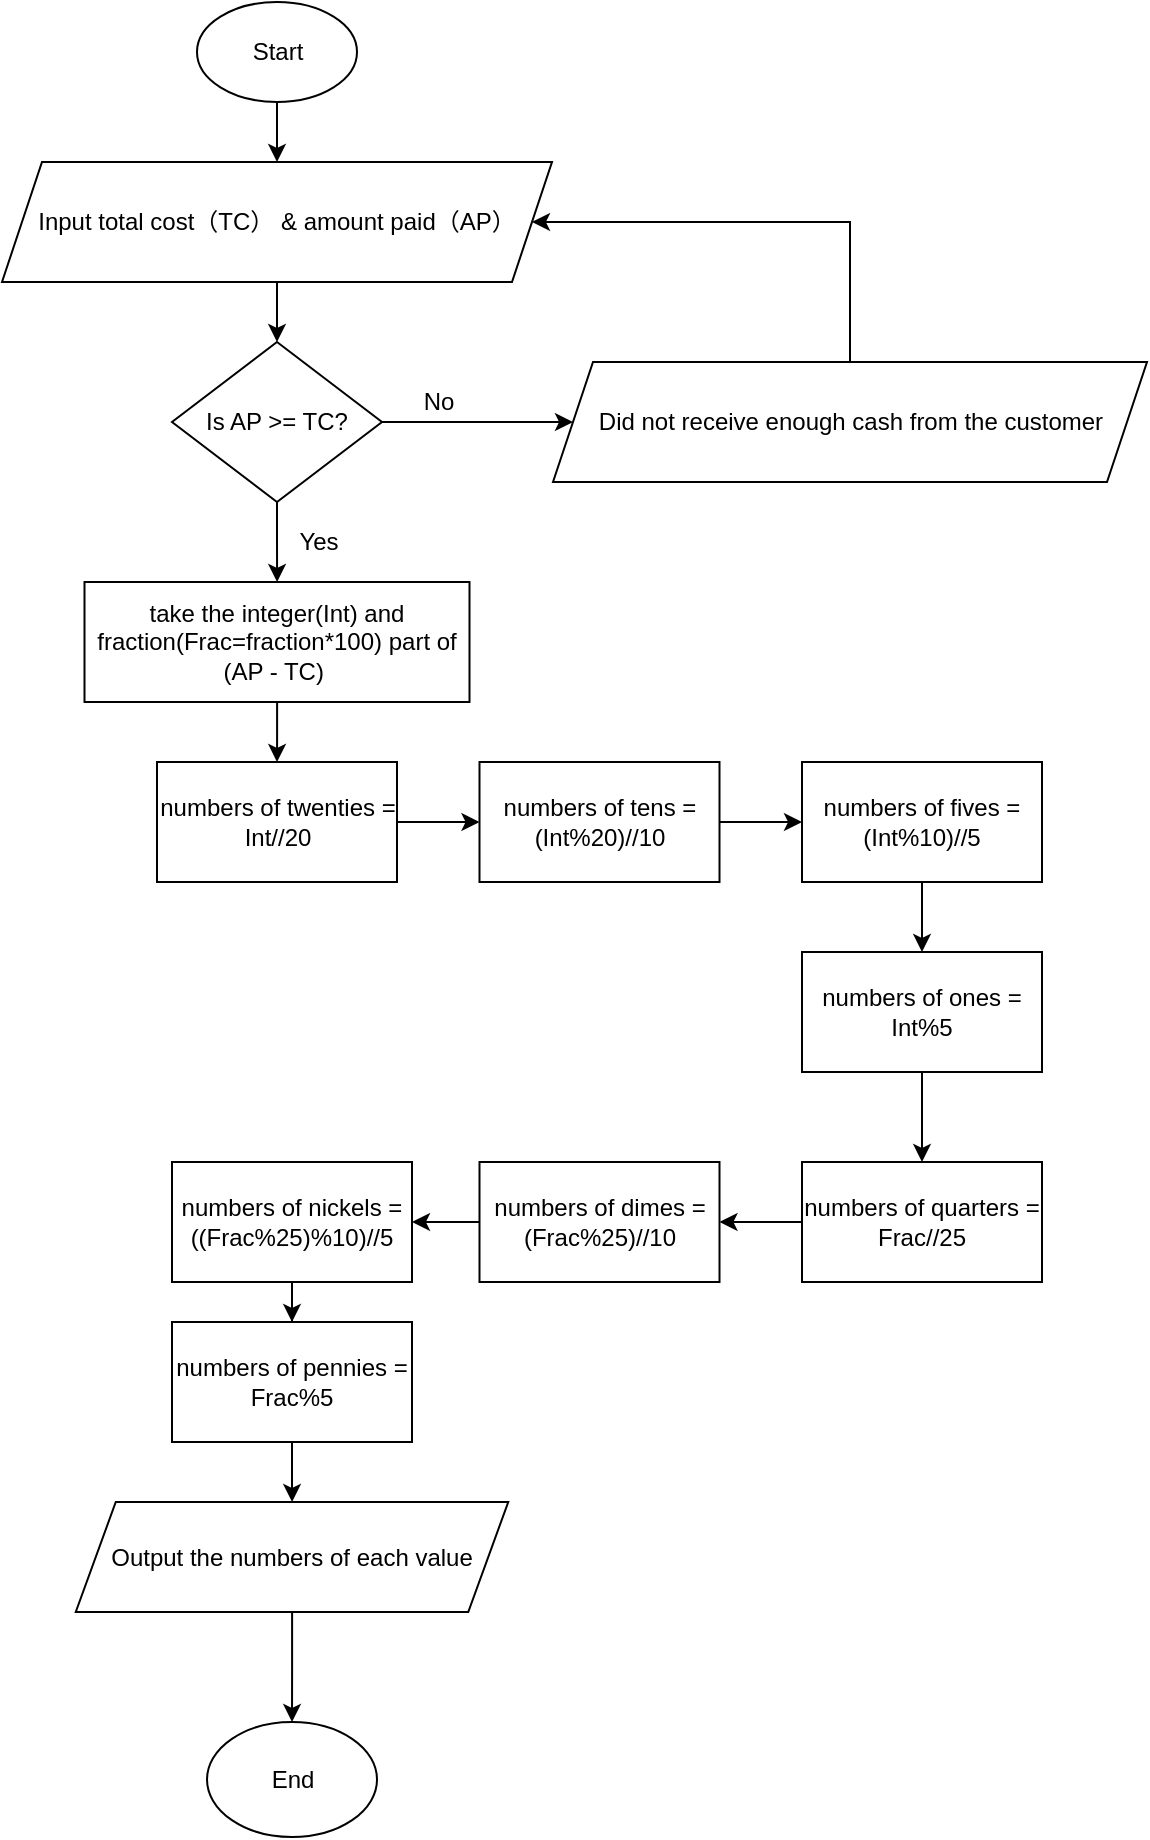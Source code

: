<mxfile version="13.7.3" type="device"><diagram id="R_PF0jK7pL-7J2mhneqM" name="Page-1"><mxGraphModel dx="942" dy="643" grid="1" gridSize="10" guides="1" tooltips="1" connect="1" arrows="1" fold="1" page="1" pageScale="1" pageWidth="827" pageHeight="1169" math="0" shadow="0"><root><mxCell id="0"/><mxCell id="1" parent="0"/><mxCell id="Uu5OQJhXKkI42oi6GlBe-1" value="" style="edgeStyle=orthogonalEdgeStyle;rounded=0;orthogonalLoop=1;jettySize=auto;html=1;" parent="1" source="U5yJGDTTiK8z-3-ghkRf-1" target="U5yJGDTTiK8z-3-ghkRf-2" edge="1"><mxGeometry relative="1" as="geometry"><Array as="points"><mxPoint x="323" y="70"/><mxPoint x="323" y="70"/></Array></mxGeometry></mxCell><mxCell id="U5yJGDTTiK8z-3-ghkRf-1" value="Start" style="ellipse;whiteSpace=wrap;html=1;" parent="1" vertex="1"><mxGeometry x="287.5" y="50" width="80" height="50" as="geometry"/></mxCell><mxCell id="U5yJGDTTiK8z-3-ghkRf-5" value="" style="edgeStyle=orthogonalEdgeStyle;rounded=0;orthogonalLoop=1;jettySize=auto;html=1;" parent="1" source="U5yJGDTTiK8z-3-ghkRf-2" target="U5yJGDTTiK8z-3-ghkRf-4" edge="1"><mxGeometry relative="1" as="geometry"/></mxCell><mxCell id="U5yJGDTTiK8z-3-ghkRf-2" value="Input total cost（TC） &amp;amp; amount paid（AP）" style="shape=parallelogram;perimeter=parallelogramPerimeter;whiteSpace=wrap;html=1;fixedSize=1;" parent="1" vertex="1"><mxGeometry x="190" y="130" width="275" height="60" as="geometry"/></mxCell><mxCell id="U5yJGDTTiK8z-3-ghkRf-7" value="" style="edgeStyle=orthogonalEdgeStyle;rounded=0;orthogonalLoop=1;jettySize=auto;html=1;entryX=0;entryY=0.5;entryDx=0;entryDy=0;" parent="1" source="U5yJGDTTiK8z-3-ghkRf-4" target="U5yJGDTTiK8z-3-ghkRf-8" edge="1"><mxGeometry relative="1" as="geometry"><mxPoint x="452.5" y="260" as="targetPoint"/></mxGeometry></mxCell><mxCell id="U5yJGDTTiK8z-3-ghkRf-11" value="" style="edgeStyle=orthogonalEdgeStyle;rounded=0;orthogonalLoop=1;jettySize=auto;html=1;" parent="1" source="U5yJGDTTiK8z-3-ghkRf-4" target="U5yJGDTTiK8z-3-ghkRf-10" edge="1"><mxGeometry relative="1" as="geometry"/></mxCell><mxCell id="U5yJGDTTiK8z-3-ghkRf-4" value="Is AP &amp;gt;= TC?" style="rhombus;whiteSpace=wrap;html=1;" parent="1" vertex="1"><mxGeometry x="275" y="220" width="105" height="80" as="geometry"/></mxCell><mxCell id="U5yJGDTTiK8z-3-ghkRf-9" style="edgeStyle=orthogonalEdgeStyle;rounded=0;orthogonalLoop=1;jettySize=auto;html=1;entryX=1;entryY=0.5;entryDx=0;entryDy=0;exitX=0.5;exitY=0;exitDx=0;exitDy=0;" parent="1" source="U5yJGDTTiK8z-3-ghkRf-8" target="U5yJGDTTiK8z-3-ghkRf-2" edge="1"><mxGeometry relative="1" as="geometry"><Array as="points"><mxPoint x="614.5" y="160"/></Array></mxGeometry></mxCell><mxCell id="U5yJGDTTiK8z-3-ghkRf-8" value="Did not receive enough cash from the customer" style="shape=parallelogram;perimeter=parallelogramPerimeter;whiteSpace=wrap;html=1;fixedSize=1;" parent="1" vertex="1"><mxGeometry x="465.5" y="230" width="297" height="60" as="geometry"/></mxCell><mxCell id="U5yJGDTTiK8z-3-ghkRf-18" value="" style="edgeStyle=orthogonalEdgeStyle;rounded=0;orthogonalLoop=1;jettySize=auto;html=1;" parent="1" source="U5yJGDTTiK8z-3-ghkRf-10" edge="1"><mxGeometry relative="1" as="geometry"><mxPoint x="327.5" y="430" as="targetPoint"/></mxGeometry></mxCell><mxCell id="U5yJGDTTiK8z-3-ghkRf-10" value="take the integer(Int) and fraction(Frac=fraction*100) part of (AP - TC)&amp;nbsp;" style="whiteSpace=wrap;html=1;" parent="1" vertex="1"><mxGeometry x="231.25" y="340" width="192.5" height="60" as="geometry"/></mxCell><mxCell id="U5yJGDTTiK8z-3-ghkRf-13" value="No" style="text;html=1;resizable=0;autosize=1;align=center;verticalAlign=middle;points=[];fillColor=none;strokeColor=none;rounded=0;" parent="1" vertex="1"><mxGeometry x="392.5" y="240" width="30" height="20" as="geometry"/></mxCell><mxCell id="U5yJGDTTiK8z-3-ghkRf-14" value="Yes" style="text;html=1;resizable=0;autosize=1;align=center;verticalAlign=middle;points=[];fillColor=none;strokeColor=none;rounded=0;" parent="1" vertex="1"><mxGeometry x="332.5" y="310" width="30" height="20" as="geometry"/></mxCell><mxCell id="3-1KFOjRKJfYiPBc5T-5-20" value="" style="edgeStyle=orthogonalEdgeStyle;rounded=0;orthogonalLoop=1;jettySize=auto;html=1;" edge="1" parent="1" source="U5yJGDTTiK8z-3-ghkRf-19" target="3-1KFOjRKJfYiPBc5T-5-19"><mxGeometry relative="1" as="geometry"/></mxCell><mxCell id="U5yJGDTTiK8z-3-ghkRf-19" value="Output the numbers of each value" style="shape=parallelogram;perimeter=parallelogramPerimeter;whiteSpace=wrap;html=1;fixedSize=1;" parent="1" vertex="1"><mxGeometry x="226.88" y="800" width="216.25" height="55" as="geometry"/></mxCell><mxCell id="3-1KFOjRKJfYiPBc5T-5-10" value="" style="edgeStyle=orthogonalEdgeStyle;rounded=0;orthogonalLoop=1;jettySize=auto;html=1;" edge="1" parent="1" source="3-1KFOjRKJfYiPBc5T-5-1" target="3-1KFOjRKJfYiPBc5T-5-2"><mxGeometry relative="1" as="geometry"/></mxCell><mxCell id="3-1KFOjRKJfYiPBc5T-5-1" value="numbers of twenties = Int//20" style="rounded=0;whiteSpace=wrap;html=1;" vertex="1" parent="1"><mxGeometry x="267.5" y="430" width="120" height="60" as="geometry"/></mxCell><mxCell id="3-1KFOjRKJfYiPBc5T-5-11" value="" style="edgeStyle=orthogonalEdgeStyle;rounded=0;orthogonalLoop=1;jettySize=auto;html=1;" edge="1" parent="1" source="3-1KFOjRKJfYiPBc5T-5-2" target="3-1KFOjRKJfYiPBc5T-5-3"><mxGeometry relative="1" as="geometry"/></mxCell><mxCell id="3-1KFOjRKJfYiPBc5T-5-2" value="numbers of tens = (Int%20)//10" style="rounded=0;whiteSpace=wrap;html=1;" vertex="1" parent="1"><mxGeometry x="428.75" y="430" width="120" height="60" as="geometry"/></mxCell><mxCell id="3-1KFOjRKJfYiPBc5T-5-12" value="" style="edgeStyle=orthogonalEdgeStyle;rounded=0;orthogonalLoop=1;jettySize=auto;html=1;" edge="1" parent="1" source="3-1KFOjRKJfYiPBc5T-5-3" target="3-1KFOjRKJfYiPBc5T-5-4"><mxGeometry relative="1" as="geometry"/></mxCell><mxCell id="3-1KFOjRKJfYiPBc5T-5-3" value="numbers of fives = (Int%10)//5" style="rounded=0;whiteSpace=wrap;html=1;" vertex="1" parent="1"><mxGeometry x="590" y="430" width="120" height="60" as="geometry"/></mxCell><mxCell id="3-1KFOjRKJfYiPBc5T-5-13" value="" style="edgeStyle=orthogonalEdgeStyle;rounded=0;orthogonalLoop=1;jettySize=auto;html=1;" edge="1" parent="1" source="3-1KFOjRKJfYiPBc5T-5-4" target="3-1KFOjRKJfYiPBc5T-5-5"><mxGeometry relative="1" as="geometry"/></mxCell><mxCell id="3-1KFOjRKJfYiPBc5T-5-4" value="numbers of ones = Int%5" style="rounded=0;whiteSpace=wrap;html=1;" vertex="1" parent="1"><mxGeometry x="590" y="525" width="120" height="60" as="geometry"/></mxCell><mxCell id="3-1KFOjRKJfYiPBc5T-5-14" value="" style="edgeStyle=orthogonalEdgeStyle;rounded=0;orthogonalLoop=1;jettySize=auto;html=1;" edge="1" parent="1" source="3-1KFOjRKJfYiPBc5T-5-5" target="3-1KFOjRKJfYiPBc5T-5-6"><mxGeometry relative="1" as="geometry"/></mxCell><mxCell id="3-1KFOjRKJfYiPBc5T-5-5" value="numbers of quarters = Frac//25" style="rounded=0;whiteSpace=wrap;html=1;" vertex="1" parent="1"><mxGeometry x="590" y="630" width="120" height="60" as="geometry"/></mxCell><mxCell id="3-1KFOjRKJfYiPBc5T-5-15" value="" style="edgeStyle=orthogonalEdgeStyle;rounded=0;orthogonalLoop=1;jettySize=auto;html=1;" edge="1" parent="1" source="3-1KFOjRKJfYiPBc5T-5-6" target="3-1KFOjRKJfYiPBc5T-5-7"><mxGeometry relative="1" as="geometry"/></mxCell><mxCell id="3-1KFOjRKJfYiPBc5T-5-6" value="numbers of dimes = (Frac%25)//10" style="rounded=0;whiteSpace=wrap;html=1;" vertex="1" parent="1"><mxGeometry x="428.75" y="630" width="120" height="60" as="geometry"/></mxCell><mxCell id="3-1KFOjRKJfYiPBc5T-5-16" value="" style="edgeStyle=orthogonalEdgeStyle;rounded=0;orthogonalLoop=1;jettySize=auto;html=1;" edge="1" parent="1" source="3-1KFOjRKJfYiPBc5T-5-7" target="3-1KFOjRKJfYiPBc5T-5-8"><mxGeometry relative="1" as="geometry"/></mxCell><mxCell id="3-1KFOjRKJfYiPBc5T-5-7" value="numbers of nickels = ((Frac%25)%10)//5" style="rounded=0;whiteSpace=wrap;html=1;" vertex="1" parent="1"><mxGeometry x="275" y="630" width="120" height="60" as="geometry"/></mxCell><mxCell id="3-1KFOjRKJfYiPBc5T-5-18" value="" style="edgeStyle=orthogonalEdgeStyle;rounded=0;orthogonalLoop=1;jettySize=auto;html=1;" edge="1" parent="1" source="3-1KFOjRKJfYiPBc5T-5-8" target="U5yJGDTTiK8z-3-ghkRf-19"><mxGeometry relative="1" as="geometry"/></mxCell><mxCell id="3-1KFOjRKJfYiPBc5T-5-8" value="numbers of pennies = Frac%5" style="rounded=0;whiteSpace=wrap;html=1;" vertex="1" parent="1"><mxGeometry x="275" y="710" width="120" height="60" as="geometry"/></mxCell><mxCell id="3-1KFOjRKJfYiPBc5T-5-19" value="End" style="ellipse;whiteSpace=wrap;html=1;" vertex="1" parent="1"><mxGeometry x="292.51" y="910" width="85" height="57.5" as="geometry"/></mxCell></root></mxGraphModel></diagram></mxfile>